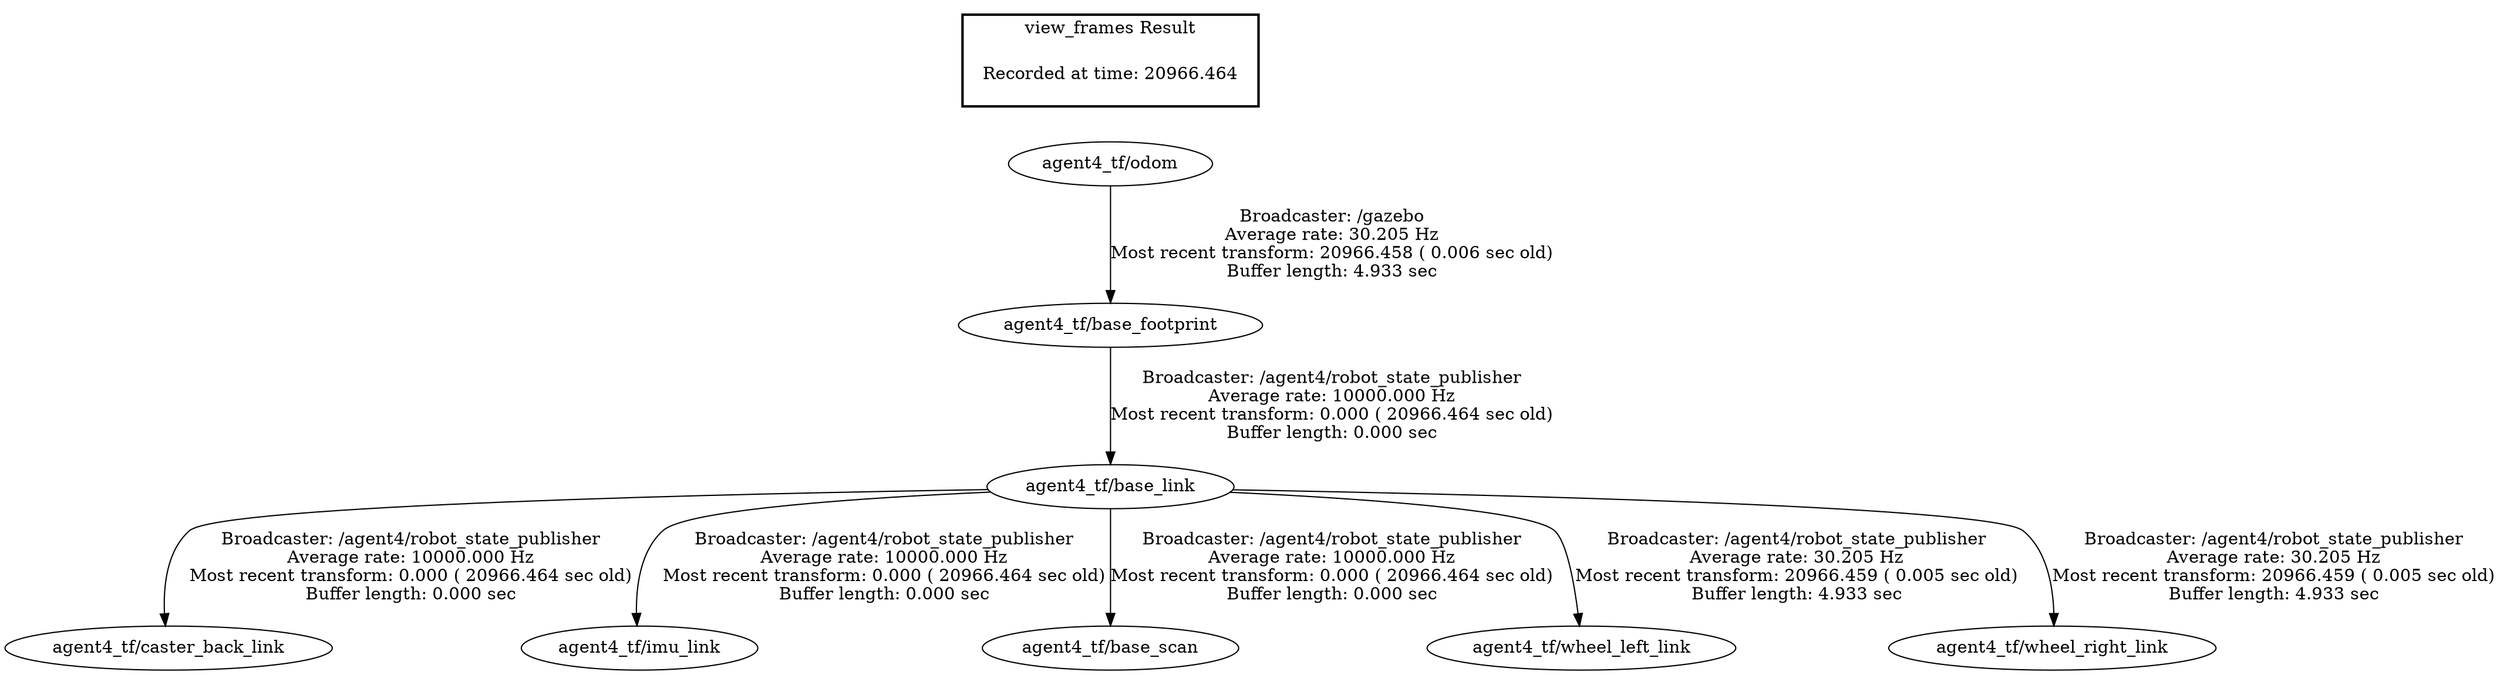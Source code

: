 digraph G {
"agent4_tf/base_footprint" -> "agent4_tf/base_link"[label="Broadcaster: /agent4/robot_state_publisher\nAverage rate: 10000.000 Hz\nMost recent transform: 0.000 ( 20966.464 sec old)\nBuffer length: 0.000 sec\n"];
"agent4_tf/odom" -> "agent4_tf/base_footprint"[label="Broadcaster: /gazebo\nAverage rate: 30.205 Hz\nMost recent transform: 20966.458 ( 0.006 sec old)\nBuffer length: 4.933 sec\n"];
"agent4_tf/base_link" -> "agent4_tf/caster_back_link"[label="Broadcaster: /agent4/robot_state_publisher\nAverage rate: 10000.000 Hz\nMost recent transform: 0.000 ( 20966.464 sec old)\nBuffer length: 0.000 sec\n"];
"agent4_tf/base_link" -> "agent4_tf/imu_link"[label="Broadcaster: /agent4/robot_state_publisher\nAverage rate: 10000.000 Hz\nMost recent transform: 0.000 ( 20966.464 sec old)\nBuffer length: 0.000 sec\n"];
"agent4_tf/base_link" -> "agent4_tf/base_scan"[label="Broadcaster: /agent4/robot_state_publisher\nAverage rate: 10000.000 Hz\nMost recent transform: 0.000 ( 20966.464 sec old)\nBuffer length: 0.000 sec\n"];
"agent4_tf/base_link" -> "agent4_tf/wheel_left_link"[label="Broadcaster: /agent4/robot_state_publisher\nAverage rate: 30.205 Hz\nMost recent transform: 20966.459 ( 0.005 sec old)\nBuffer length: 4.933 sec\n"];
"agent4_tf/base_link" -> "agent4_tf/wheel_right_link"[label="Broadcaster: /agent4/robot_state_publisher\nAverage rate: 30.205 Hz\nMost recent transform: 20966.459 ( 0.005 sec old)\nBuffer length: 4.933 sec\n"];
edge [style=invis];
 subgraph cluster_legend { style=bold; color=black; label ="view_frames Result";
"Recorded at time: 20966.464"[ shape=plaintext ] ;
 }->"agent4_tf/odom";
}